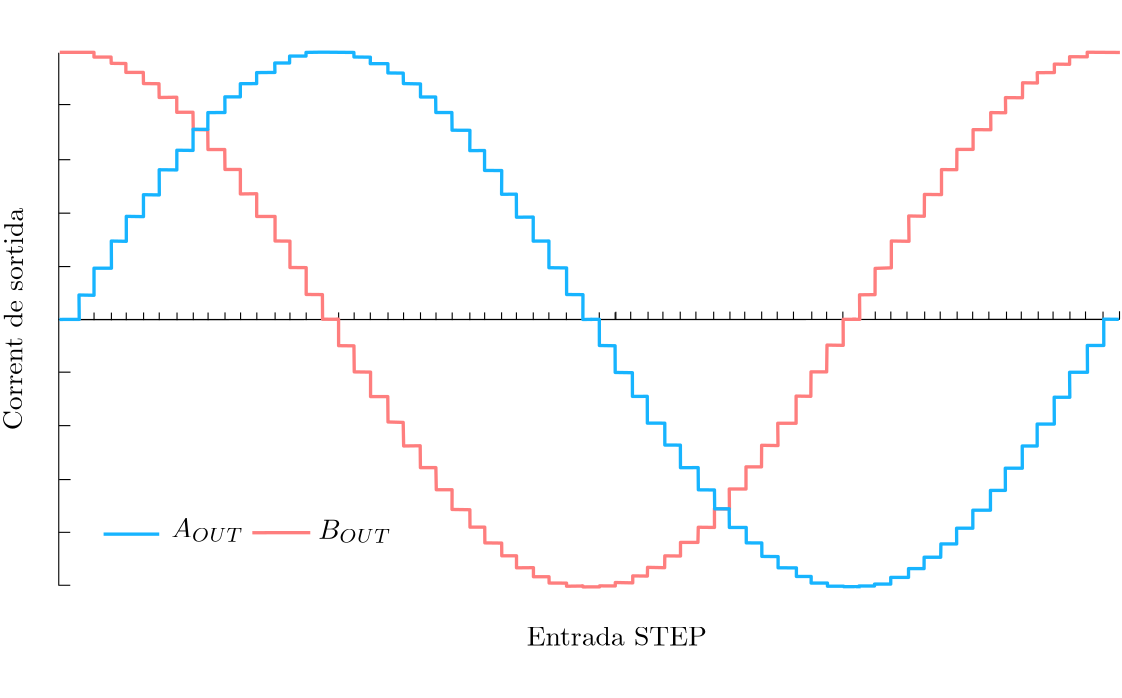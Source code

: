 <?xml version="1.0"?>
<!DOCTYPE ipe SYSTEM "ipe.dtd">
<ipe version="70206" creator="Ipe 7.2.7">
<info created="D:20170616101924" modified="D:20170616164114"/>
<ipestyle name="basic">
<symbol name="arrow/arc(spx)">
<path stroke="sym-stroke" fill="sym-stroke" pen="sym-pen">
0 0 m
-1 0.333 l
-1 -0.333 l
h
</path>
</symbol>
<symbol name="arrow/farc(spx)">
<path stroke="sym-stroke" fill="white" pen="sym-pen">
0 0 m
-1 0.333 l
-1 -0.333 l
h
</path>
</symbol>
<symbol name="arrow/ptarc(spx)">
<path stroke="sym-stroke" fill="sym-stroke" pen="sym-pen">
0 0 m
-1 0.333 l
-0.8 0 l
-1 -0.333 l
h
</path>
</symbol>
<symbol name="arrow/fptarc(spx)">
<path stroke="sym-stroke" fill="white" pen="sym-pen">
0 0 m
-1 0.333 l
-0.8 0 l
-1 -0.333 l
h
</path>
</symbol>
<symbol name="mark/circle(sx)" transformations="translations">
<path fill="sym-stroke">
0.6 0 0 0.6 0 0 e
0.4 0 0 0.4 0 0 e
</path>
</symbol>
<symbol name="mark/disk(sx)" transformations="translations">
<path fill="sym-stroke">
0.6 0 0 0.6 0 0 e
</path>
</symbol>
<symbol name="mark/fdisk(sfx)" transformations="translations">
<group>
<path fill="sym-fill">
0.5 0 0 0.5 0 0 e
</path>
<path fill="sym-stroke" fillrule="eofill">
0.6 0 0 0.6 0 0 e
0.4 0 0 0.4 0 0 e
</path>
</group>
</symbol>
<symbol name="mark/box(sx)" transformations="translations">
<path fill="sym-stroke" fillrule="eofill">
-0.6 -0.6 m
0.6 -0.6 l
0.6 0.6 l
-0.6 0.6 l
h
-0.4 -0.4 m
0.4 -0.4 l
0.4 0.4 l
-0.4 0.4 l
h
</path>
</symbol>
<symbol name="mark/square(sx)" transformations="translations">
<path fill="sym-stroke">
-0.6 -0.6 m
0.6 -0.6 l
0.6 0.6 l
-0.6 0.6 l
h
</path>
</symbol>
<symbol name="mark/fsquare(sfx)" transformations="translations">
<group>
<path fill="sym-fill">
-0.5 -0.5 m
0.5 -0.5 l
0.5 0.5 l
-0.5 0.5 l
h
</path>
<path fill="sym-stroke" fillrule="eofill">
-0.6 -0.6 m
0.6 -0.6 l
0.6 0.6 l
-0.6 0.6 l
h
-0.4 -0.4 m
0.4 -0.4 l
0.4 0.4 l
-0.4 0.4 l
h
</path>
</group>
</symbol>
<symbol name="mark/cross(sx)" transformations="translations">
<group>
<path fill="sym-stroke">
-0.43 -0.57 m
0.57 0.43 l
0.43 0.57 l
-0.57 -0.43 l
h
</path>
<path fill="sym-stroke">
-0.43 0.57 m
0.57 -0.43 l
0.43 -0.57 l
-0.57 0.43 l
h
</path>
</group>
</symbol>
<symbol name="arrow/fnormal(spx)">
<path stroke="sym-stroke" fill="white" pen="sym-pen">
0 0 m
-1 0.333 l
-1 -0.333 l
h
</path>
</symbol>
<symbol name="arrow/pointed(spx)">
<path stroke="sym-stroke" fill="sym-stroke" pen="sym-pen">
0 0 m
-1 0.333 l
-0.8 0 l
-1 -0.333 l
h
</path>
</symbol>
<symbol name="arrow/fpointed(spx)">
<path stroke="sym-stroke" fill="white" pen="sym-pen">
0 0 m
-1 0.333 l
-0.8 0 l
-1 -0.333 l
h
</path>
</symbol>
<symbol name="arrow/linear(spx)">
<path stroke="sym-stroke" pen="sym-pen">
-1 0.333 m
0 0 l
-1 -0.333 l
</path>
</symbol>
<symbol name="arrow/fdouble(spx)">
<path stroke="sym-stroke" fill="white" pen="sym-pen">
0 0 m
-1 0.333 l
-1 -0.333 l
h
-1 0 m
-2 0.333 l
-2 -0.333 l
h
</path>
</symbol>
<symbol name="arrow/double(spx)">
<path stroke="sym-stroke" fill="sym-stroke" pen="sym-pen">
0 0 m
-1 0.333 l
-1 -0.333 l
h
-1 0 m
-2 0.333 l
-2 -0.333 l
h
</path>
</symbol>
<pen name="heavier" value="0.8"/>
<pen name="fat" value="1.2"/>
<pen name="ultrafat" value="2"/>
<symbolsize name="large" value="5"/>
<symbolsize name="small" value="2"/>
<symbolsize name="tiny" value="1.1"/>
<arrowsize name="large" value="10"/>
<arrowsize name="small" value="5"/>
<arrowsize name="tiny" value="3"/>
<color name="red" value="1 0 0"/>
<color name="green" value="0 1 0"/>
<color name="blue" value="0 0 1"/>
<color name="yellow" value="1 1 0"/>
<color name="orange" value="1 0.647 0"/>
<color name="gold" value="1 0.843 0"/>
<color name="purple" value="0.627 0.125 0.941"/>
<color name="gray" value="0.745"/>
<color name="brown" value="0.647 0.165 0.165"/>
<color name="navy" value="0 0 0.502"/>
<color name="pink" value="1 0.753 0.796"/>
<color name="seagreen" value="0.18 0.545 0.341"/>
<color name="turquoise" value="0.251 0.878 0.816"/>
<color name="violet" value="0.933 0.51 0.933"/>
<color name="darkblue" value="0 0 0.545"/>
<color name="darkcyan" value="0 0.545 0.545"/>
<color name="darkgray" value="0.663"/>
<color name="darkgreen" value="0 0.392 0"/>
<color name="darkmagenta" value="0.545 0 0.545"/>
<color name="darkorange" value="1 0.549 0"/>
<color name="darkred" value="0.545 0 0"/>
<color name="lightblue" value="0.678 0.847 0.902"/>
<color name="lightcyan" value="0.878 1 1"/>
<color name="lightgray" value="0.827"/>
<color name="lightgreen" value="0.565 0.933 0.565"/>
<color name="lightyellow" value="1 1 0.878"/>
<dashstyle name="dashed" value="[4] 0"/>
<dashstyle name="dotted" value="[1 3] 0"/>
<dashstyle name="dash dotted" value="[4 2 1 2] 0"/>
<dashstyle name="dash dot dotted" value="[4 2 1 2 1 2] 0"/>
<textsize name="large" value="\large"/>
<textsize name="Large" value="\Large"/>
<textsize name="LARGE" value="\LARGE"/>
<textsize name="huge" value="\huge"/>
<textsize name="Huge" value="\Huge"/>
<textsize name="small" value="\small"/>
<textsize name="footnote" value="\footnotesize"/>
<textsize name="tiny" value="\tiny"/>
<textstyle name="center" begin="\begin{center}" end="\end{center}"/>
<textstyle name="itemize" begin="\begin{itemize}" end="\end{itemize}"/>
<textstyle name="item" begin="\begin{itemize}\item{}" end="\end{itemize}"/>
<gridsize name="4 pts" value="4"/>
<gridsize name="8 pts (~3 mm)" value="8"/>
<gridsize name="16 pts (~6 mm)" value="16"/>
<gridsize name="32 pts (~12 mm)" value="32"/>
<gridsize name="10 pts (~3.5 mm)" value="10"/>
<gridsize name="20 pts (~7 mm)" value="20"/>
<gridsize name="14 pts (~5 mm)" value="14"/>
<gridsize name="28 pts (~10 mm)" value="28"/>
<gridsize name="56 pts (~20 mm)" value="56"/>
<anglesize name="90 deg" value="90"/>
<anglesize name="60 deg" value="60"/>
<anglesize name="45 deg" value="45"/>
<anglesize name="30 deg" value="30"/>
<anglesize name="22.5 deg" value="22.5"/>
<opacity name="10%" value="0.1"/>
<opacity name="30%" value="0.3"/>
<opacity name="50%" value="0.5"/>
<opacity name="75%" value="0.75"/>
<tiling name="falling" angle="-60" step="4" width="1"/>
<tiling name="rising" angle="30" step="4" width="1"/>
</ipestyle>
<page>
<layer name="alpha"/>
<view layers="alpha" active="alpha"/>
<path layer="alpha" stroke="black">
94.1062 410.48 m
94.1062 218.764 l
98.2483 218.764 l
</path>
<path stroke="black">
94.1025 237.817 m
98.2372 237.817 l
</path>
<path matrix="1 0 0 1 0.128346 19.0032" stroke="black">
94.1025 237.817 m
98.2372 237.817 l
</path>
<path matrix="1 0 0 1 0.053239 38.4114" stroke="black">
94.1025 237.817 m
98.2372 237.817 l
</path>
<path matrix="1 0 0 1 0.0997016 57.6676" stroke="black">
94.1025 237.817 m
98.2372 237.817 l
</path>
<path matrix="1 0 0 1 0.0366393 95.6815" stroke="black">
94.1025 237.817 m
98.2372 237.817 l
</path>
<path matrix="1 0 0 1 0.02481 114.898" stroke="black">
94.1025 237.817 m
98.2372 237.817 l
</path>
<path matrix="1 0 0 1 0.02481 134.149" stroke="black">
94.1025 237.817 m
98.2372 237.817 l
</path>
<path matrix="1 0 0 1 0.0518178 153.998" stroke="black">
94.1025 237.817 m
98.2372 237.817 l
</path>
<path matrix="1.00047 0 0 -0.10005 -0.221987 345.885" stroke="black">
94.295 314.813 m
475.365 314.311 l
</path>
<path stroke="black">
101.469 314.176 m
101.469 316.93 l
</path>
<path matrix="1 0 0 1 5.34063 0.0241138" stroke="black">
101.469 314.176 m
101.469 316.93 l
</path>
<path matrix="1 0 0 1 11.594 -0.00263244" stroke="black">
101.469 314.176 m
101.469 316.93 l
</path>
<path matrix="1 0 0 1 16.937 0.0103676" stroke="black">
101.469 314.176 m
101.469 316.93 l
</path>
<path matrix="1 0 0 1 23.1753 0.0315348" stroke="black">
101.469 314.176 m
101.469 316.93 l
</path>
<path matrix="1 0 0 1 28.8129 0.0459128" stroke="black">
101.469 314.176 m
101.469 316.93 l
</path>
<path matrix="1 0 0 1 35.2155 0.0163745" stroke="black">
101.469 314.176 m
101.469 316.93 l
</path>
<path matrix="1 0 0 1 41.0698 0.0389679" stroke="black">
101.469 314.176 m
101.469 316.93 l
</path>
<path matrix="1 0 0 1 46.3933 0.0220679" stroke="black">
101.469 314.176 m
101.469 316.93 l
</path>
<path matrix="1 0 0 1 52.4917 0.0756609" stroke="black">
101.469 314.176 m
101.469 316.93 l
</path>
<path matrix="1 0 0 1 58.0941 0.0536909" stroke="black">
101.469 314.176 m
101.469 316.93 l
</path>
<path matrix="1 0 0 1 63.9406 0.0536909" stroke="black">
101.469 314.176 m
101.469 316.93 l
</path>
<path matrix="1 0 0 1 70.525 0.0673932" stroke="black">
101.469 314.176 m
101.469 316.93 l
</path>
<path matrix="1 0 0 1 75.868 0.0283932" stroke="black">
101.469 314.176 m
101.469 316.93 l
</path>
<path matrix="1 0 0 1 81.7181 0.0453039" stroke="black">
101.469 314.176 m
101.469 316.93 l
</path>
<path matrix="1 0 0 1 87.5486 0.0622039" stroke="black">
101.469 314.176 m
101.469 316.93 l
</path>
<path matrix="1 0 0 1 93.3907 0.0747588" stroke="black">
101.469 314.176 m
101.469 316.93 l
</path>
<path matrix="1 0 0 1 98.9846 0.0747588" stroke="black">
101.469 314.176 m
101.469 316.93 l
</path>
<path matrix="1 0 0 1 104.802 0.0506002" stroke="black">
101.469 314.176 m
101.469 316.93 l
</path>
<path matrix="1 0 0 1 111.173 0.0675002" stroke="black">
101.469 314.176 m
101.469 316.93 l
</path>
<path matrix="1 0 0 1 116.767 0.0675002" stroke="black">
101.469 314.176 m
101.469 316.93 l
</path>
<path matrix="1 0 0 1 122.863 0.0793302" stroke="black">
101.469 314.176 m
101.469 316.93 l
</path>
<path matrix="1 0 0 1 128.446 0.0432812" stroke="black">
101.469 314.176 m
101.469 316.93 l
</path>
<path matrix="1 0 0 1 134.276 0.0432812" stroke="black">
101.469 314.176 m
101.469 316.93 l
</path>
<path matrix="1 0 0 1 140.63 0.0432812" stroke="black">
101.469 314.176 m
101.469 316.93 l
</path>
<path matrix="1 0 0 1 145.954 0.0601812" stroke="black">
101.469 314.176 m
101.469 316.93 l
</path>
<path matrix="1 0 0 1 152.055 0.0939812" stroke="black">
101.469 314.176 m
101.469 316.93 l
</path>
<path matrix="1 0 0 1 157.395 0.0770812" stroke="black">
101.469 314.176 m
101.469 316.93 l
</path>
<path matrix="1 0 0 1 163.465 0.0567494" stroke="black">
101.469 314.176 m
101.469 316.93 l
</path>
<path matrix="1 0 0 1 169.077 0.0871309" stroke="black">
101.469 314.176 m
101.469 316.93 l
</path>
<path matrix="1 0 0 1 175.38 0.0373409" stroke="black">
101.469 314.176 m
101.469 316.93 l
</path>
<path matrix="1 0 0 1 181.314 0.153782" stroke="black">
101.469 314.176 m
101.469 316.93 l
</path>
<path matrix="1 0 0 1 187.226 0.0966599" stroke="black">
101.469 314.176 m
101.469 316.93 l
</path>
<path matrix="1 0 0 1 192.938 0.0966599" stroke="black">
101.469 314.176 m
101.469 316.93 l
</path>
<path matrix="1 0 0 1 193.196 0.309195" stroke="black">
101.469 314.176 m
101.469 316.93 l
</path>
<path matrix="1 0 0 1 198.536 0.333309" stroke="black">
101.469 314.176 m
101.469 316.93 l
</path>
<path matrix="1 0 0 1 204.79 0.306563" stroke="black">
101.469 314.176 m
101.469 316.93 l
</path>
<path matrix="1 0 0 1 210.133 0.319563" stroke="black">
101.469 314.176 m
101.469 316.93 l
</path>
<path matrix="1 0 0 1 216.371 0.34073" stroke="black">
101.469 314.176 m
101.469 316.93 l
</path>
<path matrix="1 0 0 1 222.008 0.355108" stroke="black">
101.469 314.176 m
101.469 316.93 l
</path>
<path matrix="1 0 0 1 228.411 0.32557" stroke="black">
101.469 314.176 m
101.469 316.93 l
</path>
<path matrix="1 0 0 1 234.265 0.348163" stroke="black">
101.469 314.176 m
101.469 316.93 l
</path>
<path matrix="1 0 0 1 239.589 0.331263" stroke="black">
101.469 314.176 m
101.469 316.93 l
</path>
<path matrix="1 0 0 1 245.687 0.384856" stroke="black">
101.469 314.176 m
101.469 316.93 l
</path>
<path matrix="1 0 0 1 251.29 0.362886" stroke="black">
101.469 314.176 m
101.469 316.93 l
</path>
<path matrix="1 0 0 1 257.136 0.362886" stroke="black">
101.469 314.176 m
101.469 316.93 l
</path>
<path matrix="1 0 0 1 263.721 0.376589" stroke="black">
101.469 314.176 m
101.469 316.93 l
</path>
<path matrix="1 0 0 1 269.064 0.337589" stroke="black">
101.469 314.176 m
101.469 316.93 l
</path>
<path matrix="1 0 0 1 274.914 0.354499" stroke="black">
101.469 314.176 m
101.469 316.93 l
</path>
<path matrix="1 0 0 1 280.744 0.371399" stroke="black">
101.469 314.176 m
101.469 316.93 l
</path>
<path matrix="1 0 0 1 286.586 0.383954" stroke="black">
101.469 314.176 m
101.469 316.93 l
</path>
<path matrix="1 0 0 1 292.18 0.383954" stroke="black">
101.469 314.176 m
101.469 316.93 l
</path>
<path matrix="1 0 0 1 297.998 0.359796" stroke="black">
101.469 314.176 m
101.469 316.93 l
</path>
<path matrix="1 0 0 1 304.369 0.376696" stroke="black">
101.469 314.176 m
101.469 316.93 l
</path>
<path matrix="1 0 0 1 309.963 0.376696" stroke="black">
101.469 314.176 m
101.469 316.93 l
</path>
<path matrix="1 0 0 1 316.059 0.388526" stroke="black">
101.469 314.176 m
101.469 316.93 l
</path>
<path matrix="1 0 0 1 321.642 0.352477" stroke="black">
101.469 314.176 m
101.469 316.93 l
</path>
<path matrix="1 0 0 1 327.472 0.352477" stroke="black">
101.469 314.176 m
101.469 316.93 l
</path>
<path matrix="1 0 0 1 333.826 0.352477" stroke="black">
101.469 314.176 m
101.469 316.93 l
</path>
<path matrix="1 0 0 1 339.15 0.369377" stroke="black">
101.469 314.176 m
101.469 316.93 l
</path>
<path matrix="1 0 0 1 345.251 0.403177" stroke="black">
101.469 314.176 m
101.469 316.93 l
</path>
<path matrix="1 0 0 1 350.591 0.386277" stroke="black">
101.469 314.176 m
101.469 316.93 l
</path>
<path matrix="1 0 0 1 356.661 0.365945" stroke="black">
101.469 314.176 m
101.469 316.93 l
</path>
<path matrix="1 0 0 1 362.273 0.396326" stroke="black">
101.469 314.176 m
101.469 316.93 l
</path>
<path matrix="1 0 0 1 368.576 0.346536" stroke="black">
101.469 314.176 m
101.469 316.93 l
</path>
<path matrix="1 0 0 1 374.51 0.462977" stroke="black">
101.469 314.176 m
101.469 316.93 l
</path>
<path stroke="black">
94.0787 314.44 m
476.096 314.488 l
476.096 314.488 l
</path>
<path stroke="0.996 0.494 0.494" pen="fat">
94.4843 410.613 m
106.783 410.613 l
106.783 408.919 l
112.932 408.919 l
112.995 406.66 l
118.266 406.597 l
118.266 403.397 l
124.541 403.397 l
124.604 399.381 l
130.188 399.318 l
130.251 394.361 l
136.583 394.456 l
136.583 389.03 l
142.427 389.052 l
142.521 382.804 l
147.742 382.722 l
147.823 375.626 l
153.86 375.626 l
153.941 368.447 l
159.488 368.447 l
159.488 359.637 l
165.362 359.719 l
165.358 351.538 l
171.971 351.538 l
171.971 342.705 l
177.329 342.656 l
177.341 333.157 l
183.181 333.108 l
183.181 323.455 l
189.022 323.406 l
189.081 314.548 l
194.836 314.511 l
</path>
<path stroke="0.996 0.494 0.494" pen="fat">
194.059 314.501 m
194.839 314.501 l
194.853 305.02 l
200.375 304.957 l
200.483 295.581 l
206.356 295.5 l
206.356 286.69 l
212.556 286.69 l
212.637 277.554 l
218.103 277.391 l
218.266 268.907 l
224.221 268.989 l
224.301 261.112 l
229.87 261.112 l
230.019 253.166 l
235.699 253.166 l
235.681 246.054 l
242.101 245.958 l
242.149 239.683 l
247.459 239.683 l
247.503 234.021 l
253.553 233.953 l
253.594 229.368 l
258.896 229.368 l
258.896 225.044 l
264.991 225.103 l
264.991 221.835 l
270.598 221.835 l
270.635 219.571 l
276.91 219.533 l
276.91 218.42 l
282.85 218.494 l
</path>
<path stroke="0.996 0.494 0.494" pen="fat">
282.256 218.485 m
282.856 218.485 l
282.827 218.171 l
288.825 218.199 l
288.796 218.542 l
294.452 218.514 l
294.465 219.755 l
300.74 219.629 l
300.74 222.139 l
306.011 222.076 l
306.074 225.214 l
312.223 225.088 l
312.286 229.355 l
317.933 229.292 l
317.933 234.187 l
324.208 234.187 l
324.334 239.646 l
330.169 239.583 l
330.154 246.33 l
335.551 246.205 l
335.488 253.421 l
341.512 253.421 l
341.512 261.39 l
347.097 261.39 l
347.142 269.155 l
353.03 269.059 l
352.944 277.079 l
359.551 277.079 l
359.551 286.868 l
364.854 286.786 l
364.921 295.588 l
370.55 295.588 l
370.676 305.231 l
376.517 305.135 l
376.486 314.501 l
381.165 314.501 l
381.165 314.501 l
</path>
<path stroke="0.996 0.494 0.494" pen="fat">
379.782 314.504 m
382.466 314.504 l
382.387 323.327 l
387.971 323.39 l
388.003 332.838 l
393.835 333.05 l
393.835 342.7 l
400.198 342.594 l
400.092 351.714 l
405.712 351.608 l
405.747 359.467 l
411.896 359.404 l
411.895 368.405 l
417.39 368.368 l
417.44 375.682 l
423.27 375.682 l
423.267 382.789 l
429.653 382.752 l
429.614 388.922 l
434.983 388.865 l
434.916 394.318 l
441.046 394.269 l
441.087 399.66 l
446.434 399.586 l
446.356 403.291 l
452.534 403.339 l
452.513 406.384 l
458.009 406.31 l
458.017 409.044 l
464.366 409.007 l
464.352 410.648 l
476.122 410.574 l
476.122 410.574 l
</path>
<path stroke="0.09 0.706 1" pen="fat">
94.3197 314.46 m
101.476 314.486 l
101.394 323.259 l
106.8 323.162 l
106.8 332.912 l
113.075 332.912 l
113.027 342.682 l
118.433 342.586 l
118.422 351.57 l
124.6 351.474 l
124.597 359.366 l
130.307 359.285 l
130.266 368.35 l
136.604 368.287 l
136.62 375.374 l
142.455 375.311 l
142.46 382.93 l
147.77 382.881 l
147.793 388.923 l
153.934 388.952 l
153.907 394.593 l
159.476 394.593 l
159.477 399.325 l
165.344 399.362 l
165.339 403.323 l
171.928 403.385 l
171.865 406.774 l
177.199 406.774 l
177.22 409.266 l
183.119 409.266 l
183.125 410.594 l
188.923 410.68 l
200.348 410.581 l
200.385 408.947 l
206.289 408.873 l
206.252 406.534 l
212.596 406.529 l
212.596 403.203 l
218.118 403.141 l
218.181 399.376 l
224.33 399.25 l
224.33 394.544 l
229.789 394.544 l
229.852 388.959 l
235.625 388.959 l
235.697 382.586 l
242.12 382.549 l
242.083 375.234 l
247.392 375.272 l
247.397 368.106 l
253.575 368.058 l
253.527 359.515 l
258.836 359.563 l
258.884 351.261 l
264.918 351.309 l
264.908 342.662 l
270.563 342.69 l
270.567 333.085 l
276.916 333.011 l
276.931 323.432 l
282.819 323.383 l
282.79 314.45 l
285.934 314.484 l
</path>
<path stroke="0.09 0.706 1" pen="fat">
285.555 314.486 m
288.705 314.496 l
288.732 305.083 l
294.38 304.986 l
294.428 295.381 l
300.606 295.285 l
300.635 286.752 l
305.974 286.774 l
306.006 277.134 l
312.276 277.117 l
312.293 269.245 l
317.891 269.218 l
317.92 261.097 l
324.291 261.119 l
324.359 253.124 l
330.159 253.08 l
330.237 246.292 l
335.45 246.305 l
335.526 239.577 l
341.59 239.577 l
341.613 234.024 l
347.203 233.998 l
347.22 229.153 l
353.07 229.088 l
353.065 225.056 l
359.659 225.024 l
359.657 221.93 l
364.974 221.93 l
364.962 219.558 l
370.838 219.562 l
370.838 218.418 l
376.655 218.43 l
376.657 218.257 l
382.348 218.247 l
</path>
<path matrix="1.00364 0 0 1.00395 -1.73155 -1.243" stroke="0.09 0.706 1" pen="fat">
381.34 218.265 m
382.5 218.265 l
382.5 218.875 l
388.096 218.883 l
388.096 219.559 l
393.916 219.564 l
393.916 221.963 l
400.299 221.961 l
400.299 225.109 l
405.869 225.109 l
405.897 229.193 l
411.838 229.193 l
411.909 233.967 l
417.564 233.967 l
417.535 239.594 l
423.362 239.594 l
423.366 246.053 l
429.687 246.07 l
429.685 253.164 l
435.041 253.164 l
435.008 261.129 l
441.109 261.112 l
441.086 269.08 l
446.447 269.08 l
446.438 276.953 l
452.59 276.953 l
452.544 286.57 l
458.147 286.544 l
458.067 295.51 l
464.491 295.51 l
464.427 305.14 l
470.337 305.14 l
470.323 314.562 l
475.706 314.503 l
475.706 314.503 l
</path>
<path stroke="0.09 0.706 1" pen="fat">
110.247 237.162 m
130.278 237.162 l
</path>
<path matrix="1 0 0 1 6.50533 0.538658" stroke="0.996 0.494 0.494" pen="fat">
157.288 237.143 m
178.153 237.172 l
</path>
<path fill="white">
382.684 216.547 m
382.684 217.652 l
380.632 217.652 l
380.632 216.547 l
h
</path>
<text transformations="translations" pos="134.524 235.965" stroke="black" type="label" width="26.197" height="6.812" depth="1.49" valign="baseline">$A_{OUT}$</text>
<text matrix="1 0 0 1 4.55788 -0.414352" transformations="translations" pos="183.004 235.965" stroke="black" type="label" width="26.282" height="6.812" depth="1.49" valign="baseline">$B_{OUT}$</text>
<text matrix="1 0 0 1 -5.80093 -12.3891" transformations="translations" pos="268.36 209.447" stroke="black" type="label" width="64.923" height="6.918" depth="0" valign="baseline">Entrada STEP</text>
<text matrix="0.00580831 0.999983 -0.999983 0.00580831 390.309 224.873" pos="47.9247 309.72" stroke="black" type="label" width="80.116" height="6.918" depth="0" valign="baseline">Corrent de sortida</text>
<path fill="white">
168.402 194.675 m
168.402 178.515 l
208.262 178.515 l
208.262 194.675 l
h
</path>
<path fill="white">
195.873 188.749 m
195.873 186.595 l
196.951 186.595 l
196.951 188.749 l
h
</path>
<path matrix="1 0 0 1 72.9879 234.585" fill="white">
168.402 194.675 m
168.402 178.515 l
208.262 178.515 l
208.262 194.675 l
h
</path>
</page>
</ipe>
